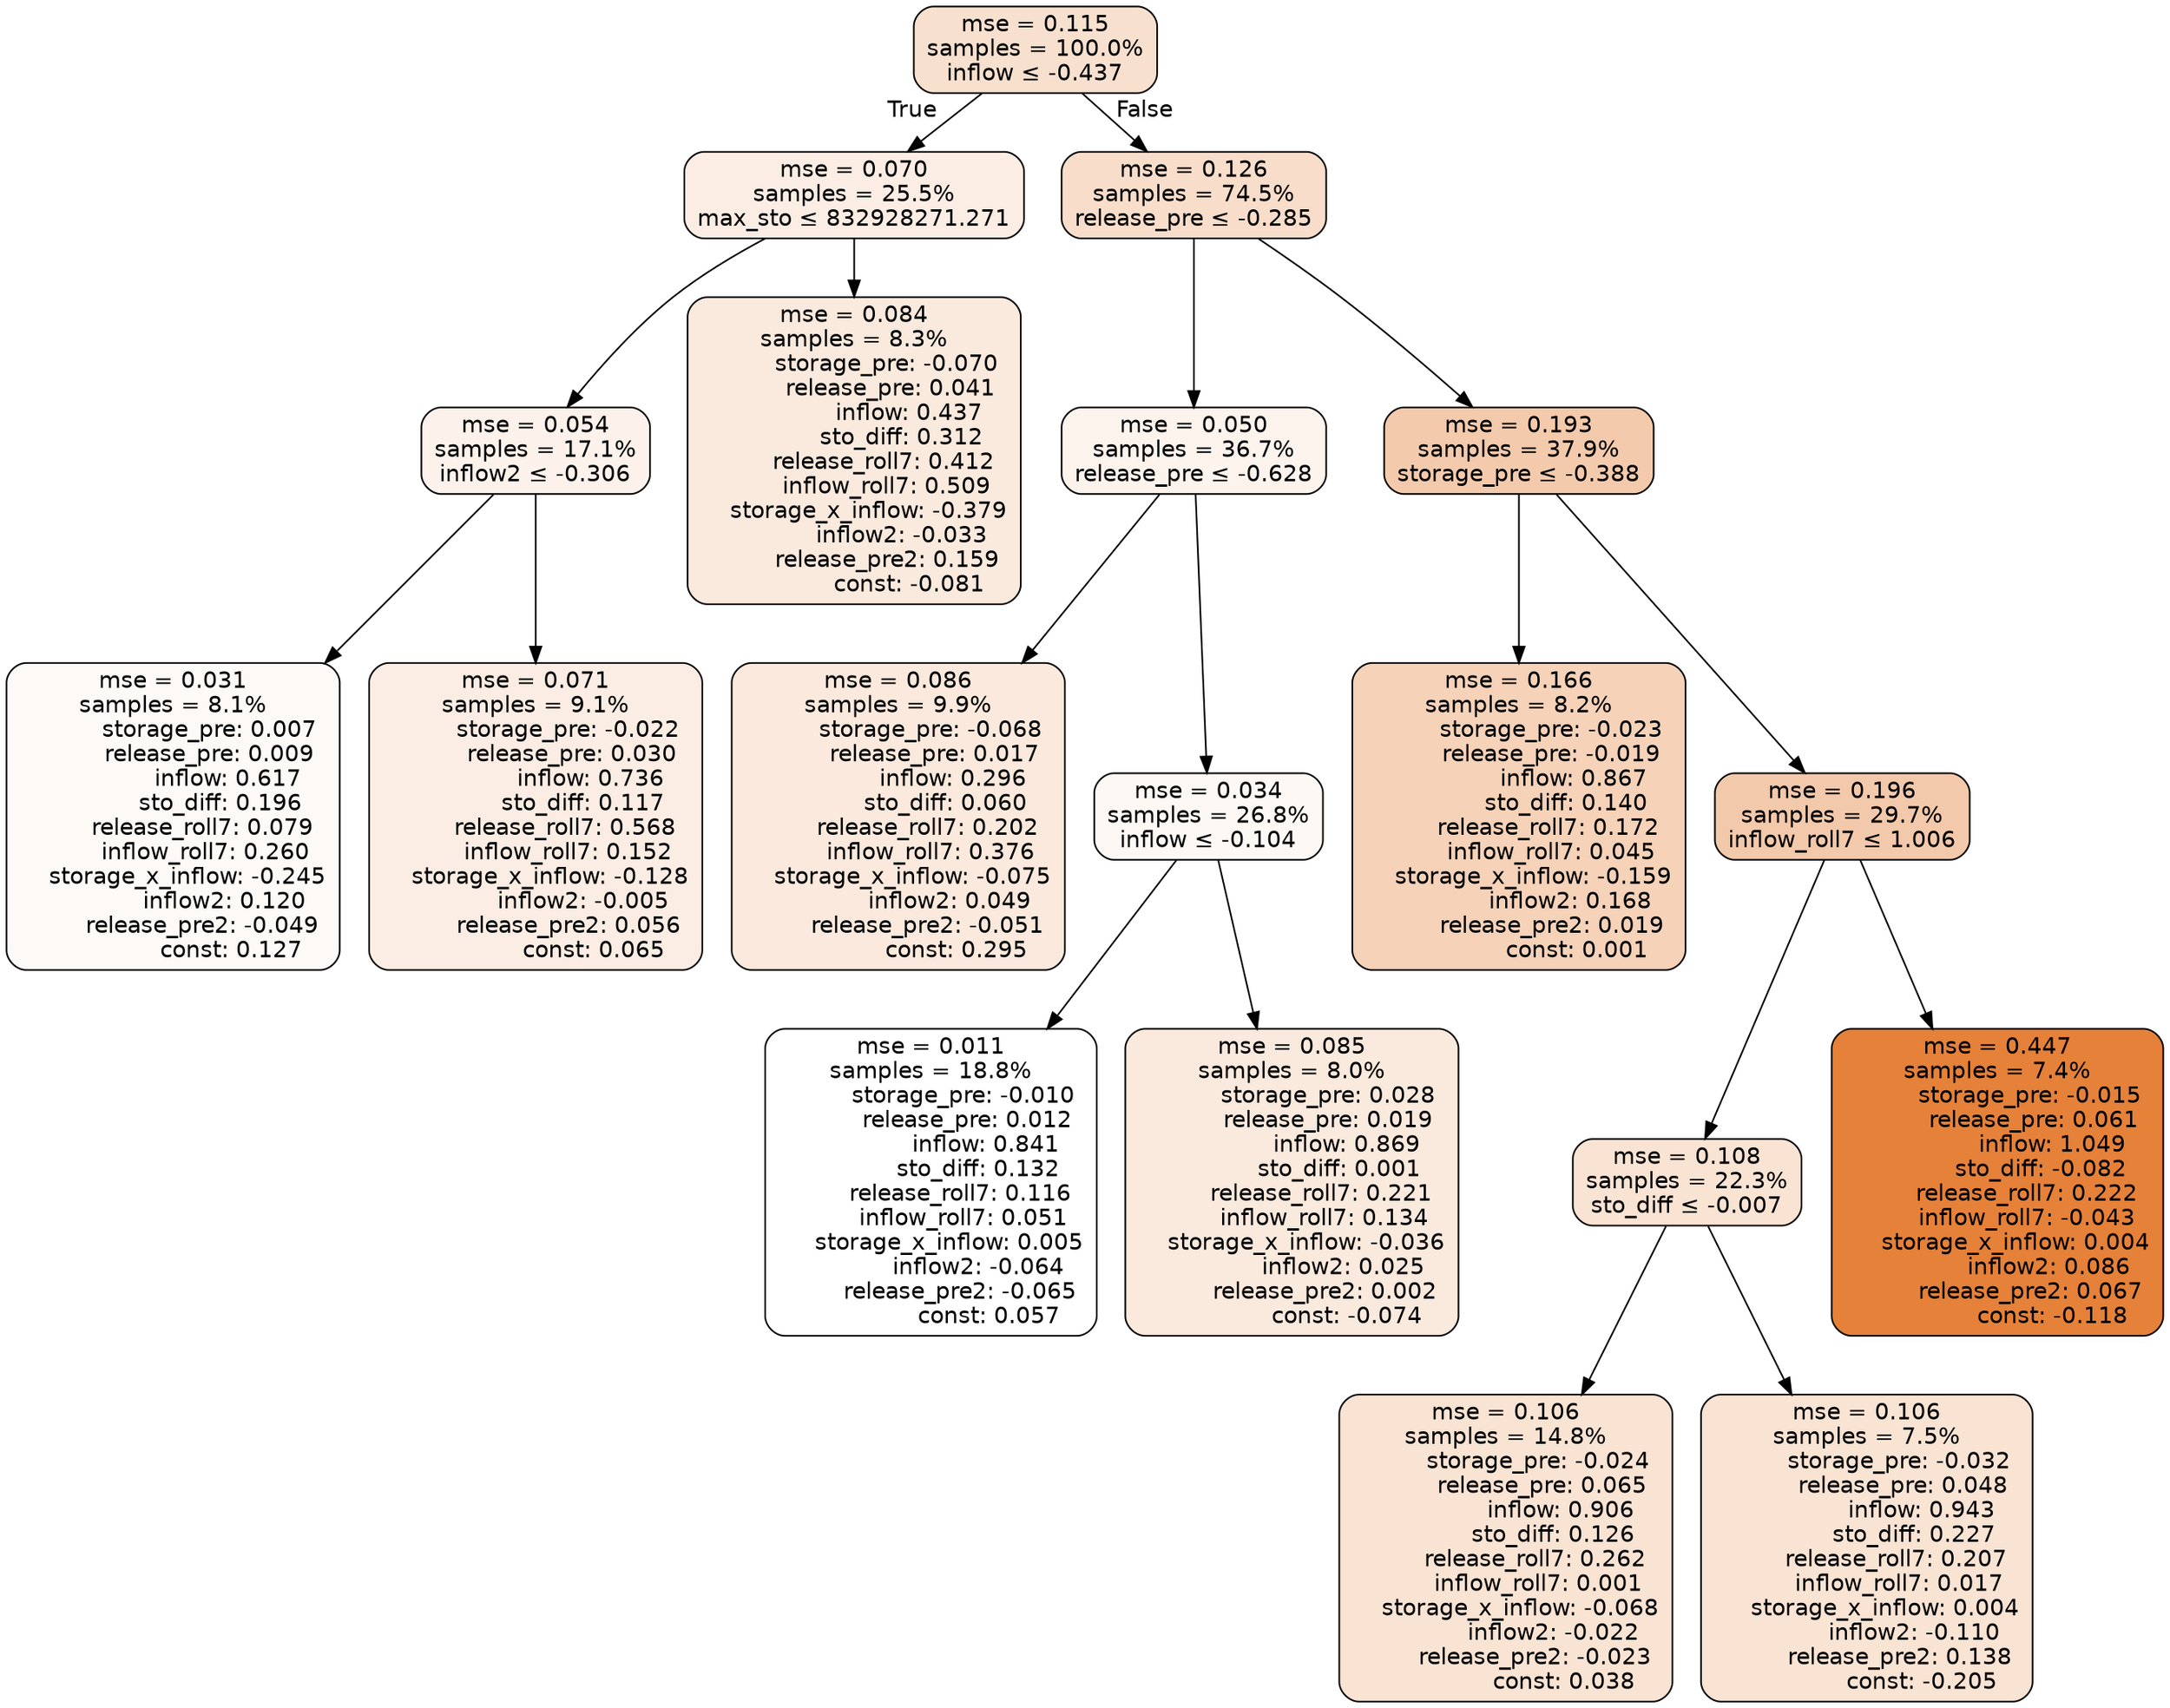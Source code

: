 digraph tree {
bgcolor="transparent"
node [shape=rectangle, style="filled, rounded", color="black", fontname=helvetica] ;
edge [fontname=helvetica] ;
	"0" [label="mse = 0.115
samples = 100.0%
inflow &le; -0.437", fillcolor="#f8e0cf"]
	"1" [label="mse = 0.070
samples = 25.5%
max_sto &le; 832928271.271", fillcolor="#fbede4"]
	"2" [label="mse = 0.054
samples = 17.1%
inflow2 &le; -0.306", fillcolor="#fcf2eb"]
	"3" [label="mse = 0.031
samples = 8.1%
          storage_pre: 0.007
          release_pre: 0.009
               inflow: 0.617
             sto_diff: 0.196
        release_roll7: 0.079
         inflow_roll7: 0.260
    storage_x_inflow: -0.245
              inflow2: 0.120
        release_pre2: -0.049
                const: 0.127", fillcolor="#fdf9f6"]
	"4" [label="mse = 0.071
samples = 9.1%
         storage_pre: -0.022
          release_pre: 0.030
               inflow: 0.736
             sto_diff: 0.117
        release_roll7: 0.568
         inflow_roll7: 0.152
    storage_x_inflow: -0.128
             inflow2: -0.005
         release_pre2: 0.056
                const: 0.065", fillcolor="#fbede3"]
	"5" [label="mse = 0.084
samples = 8.3%
         storage_pre: -0.070
          release_pre: 0.041
               inflow: 0.437
             sto_diff: 0.312
        release_roll7: 0.412
         inflow_roll7: 0.509
    storage_x_inflow: -0.379
             inflow2: -0.033
         release_pre2: 0.159
               const: -0.081", fillcolor="#fae9dd"]
	"6" [label="mse = 0.126
samples = 74.5%
release_pre &le; -0.285", fillcolor="#f8ddca"]
	"7" [label="mse = 0.050
samples = 36.7%
release_pre &le; -0.628", fillcolor="#fcf3ed"]
	"8" [label="mse = 0.086
samples = 9.9%
         storage_pre: -0.068
          release_pre: 0.017
               inflow: 0.296
             sto_diff: 0.060
        release_roll7: 0.202
         inflow_roll7: 0.376
    storage_x_inflow: -0.075
              inflow2: 0.049
        release_pre2: -0.051
                const: 0.295", fillcolor="#fae9dc"]
	"9" [label="mse = 0.034
samples = 26.8%
inflow &le; -0.104", fillcolor="#fdf8f4"]
	"10" [label="mse = 0.011
samples = 18.8%
         storage_pre: -0.010
          release_pre: 0.012
               inflow: 0.841
             sto_diff: 0.132
        release_roll7: 0.116
         inflow_roll7: 0.051
     storage_x_inflow: 0.005
             inflow2: -0.064
        release_pre2: -0.065
                const: 0.057", fillcolor="#ffffff"]
	"11" [label="mse = 0.085
samples = 8.0%
          storage_pre: 0.028
          release_pre: 0.019
               inflow: 0.869
             sto_diff: 0.001
        release_roll7: 0.221
         inflow_roll7: 0.134
    storage_x_inflow: -0.036
              inflow2: 0.025
         release_pre2: 0.002
               const: -0.074", fillcolor="#fae9dd"]
	"12" [label="mse = 0.193
samples = 37.9%
storage_pre &le; -0.388", fillcolor="#f4caac"]
	"13" [label="mse = 0.166
samples = 8.2%
         storage_pre: -0.023
         release_pre: -0.019
               inflow: 0.867
             sto_diff: 0.140
        release_roll7: 0.172
         inflow_roll7: 0.045
    storage_x_inflow: -0.159
              inflow2: 0.168
         release_pre2: 0.019
                const: 0.001", fillcolor="#f5d2b8"]
	"14" [label="mse = 0.196
samples = 29.7%
inflow_roll7 &le; 1.006", fillcolor="#f3c9ab"]
	"15" [label="mse = 0.108
samples = 22.3%
sto_diff &le; -0.007", fillcolor="#f9e3d3"]
	"16" [label="mse = 0.106
samples = 14.8%
         storage_pre: -0.024
          release_pre: 0.065
               inflow: 0.906
             sto_diff: 0.126
        release_roll7: 0.262
         inflow_roll7: 0.001
    storage_x_inflow: -0.068
             inflow2: -0.022
        release_pre2: -0.023
                const: 0.038", fillcolor="#f9e3d3"]
	"17" [label="mse = 0.106
samples = 7.5%
         storage_pre: -0.032
          release_pre: 0.048
               inflow: 0.943
             sto_diff: 0.227
        release_roll7: 0.207
         inflow_roll7: 0.017
     storage_x_inflow: 0.004
             inflow2: -0.110
         release_pre2: 0.138
               const: -0.205", fillcolor="#f9e3d3"]
	"18" [label="mse = 0.447
samples = 7.4%
         storage_pre: -0.015
          release_pre: 0.061
               inflow: 1.049
            sto_diff: -0.082
        release_roll7: 0.222
        inflow_roll7: -0.043
     storage_x_inflow: 0.004
              inflow2: 0.086
         release_pre2: 0.067
               const: -0.118", fillcolor="#e58139"]

	"0" -> "1" [labeldistance=2.5, labelangle=45, headlabel="True"]
	"1" -> "2"
	"2" -> "3"
	"2" -> "4"
	"1" -> "5"
	"0" -> "6" [labeldistance=2.5, labelangle=-45, headlabel="False"]
	"6" -> "7"
	"7" -> "8"
	"7" -> "9"
	"9" -> "10"
	"9" -> "11"
	"6" -> "12"
	"12" -> "13"
	"12" -> "14"
	"14" -> "15"
	"15" -> "16"
	"15" -> "17"
	"14" -> "18"
}
